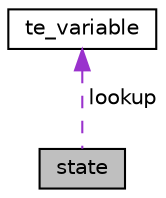digraph "state"
{
 // LATEX_PDF_SIZE
  edge [fontname="Helvetica",fontsize="10",labelfontname="Helvetica",labelfontsize="10"];
  node [fontname="Helvetica",fontsize="10",shape=record];
  Node1 [label="state",height=0.2,width=0.4,color="black", fillcolor="grey75", style="filled", fontcolor="black",tooltip=" "];
  Node2 -> Node1 [dir="back",color="darkorchid3",fontsize="10",style="dashed",label=" lookup" ,fontname="Helvetica"];
  Node2 [label="te_variable",height=0.2,width=0.4,color="black", fillcolor="white", style="filled",URL="$structte__variable.html",tooltip=" "];
}
